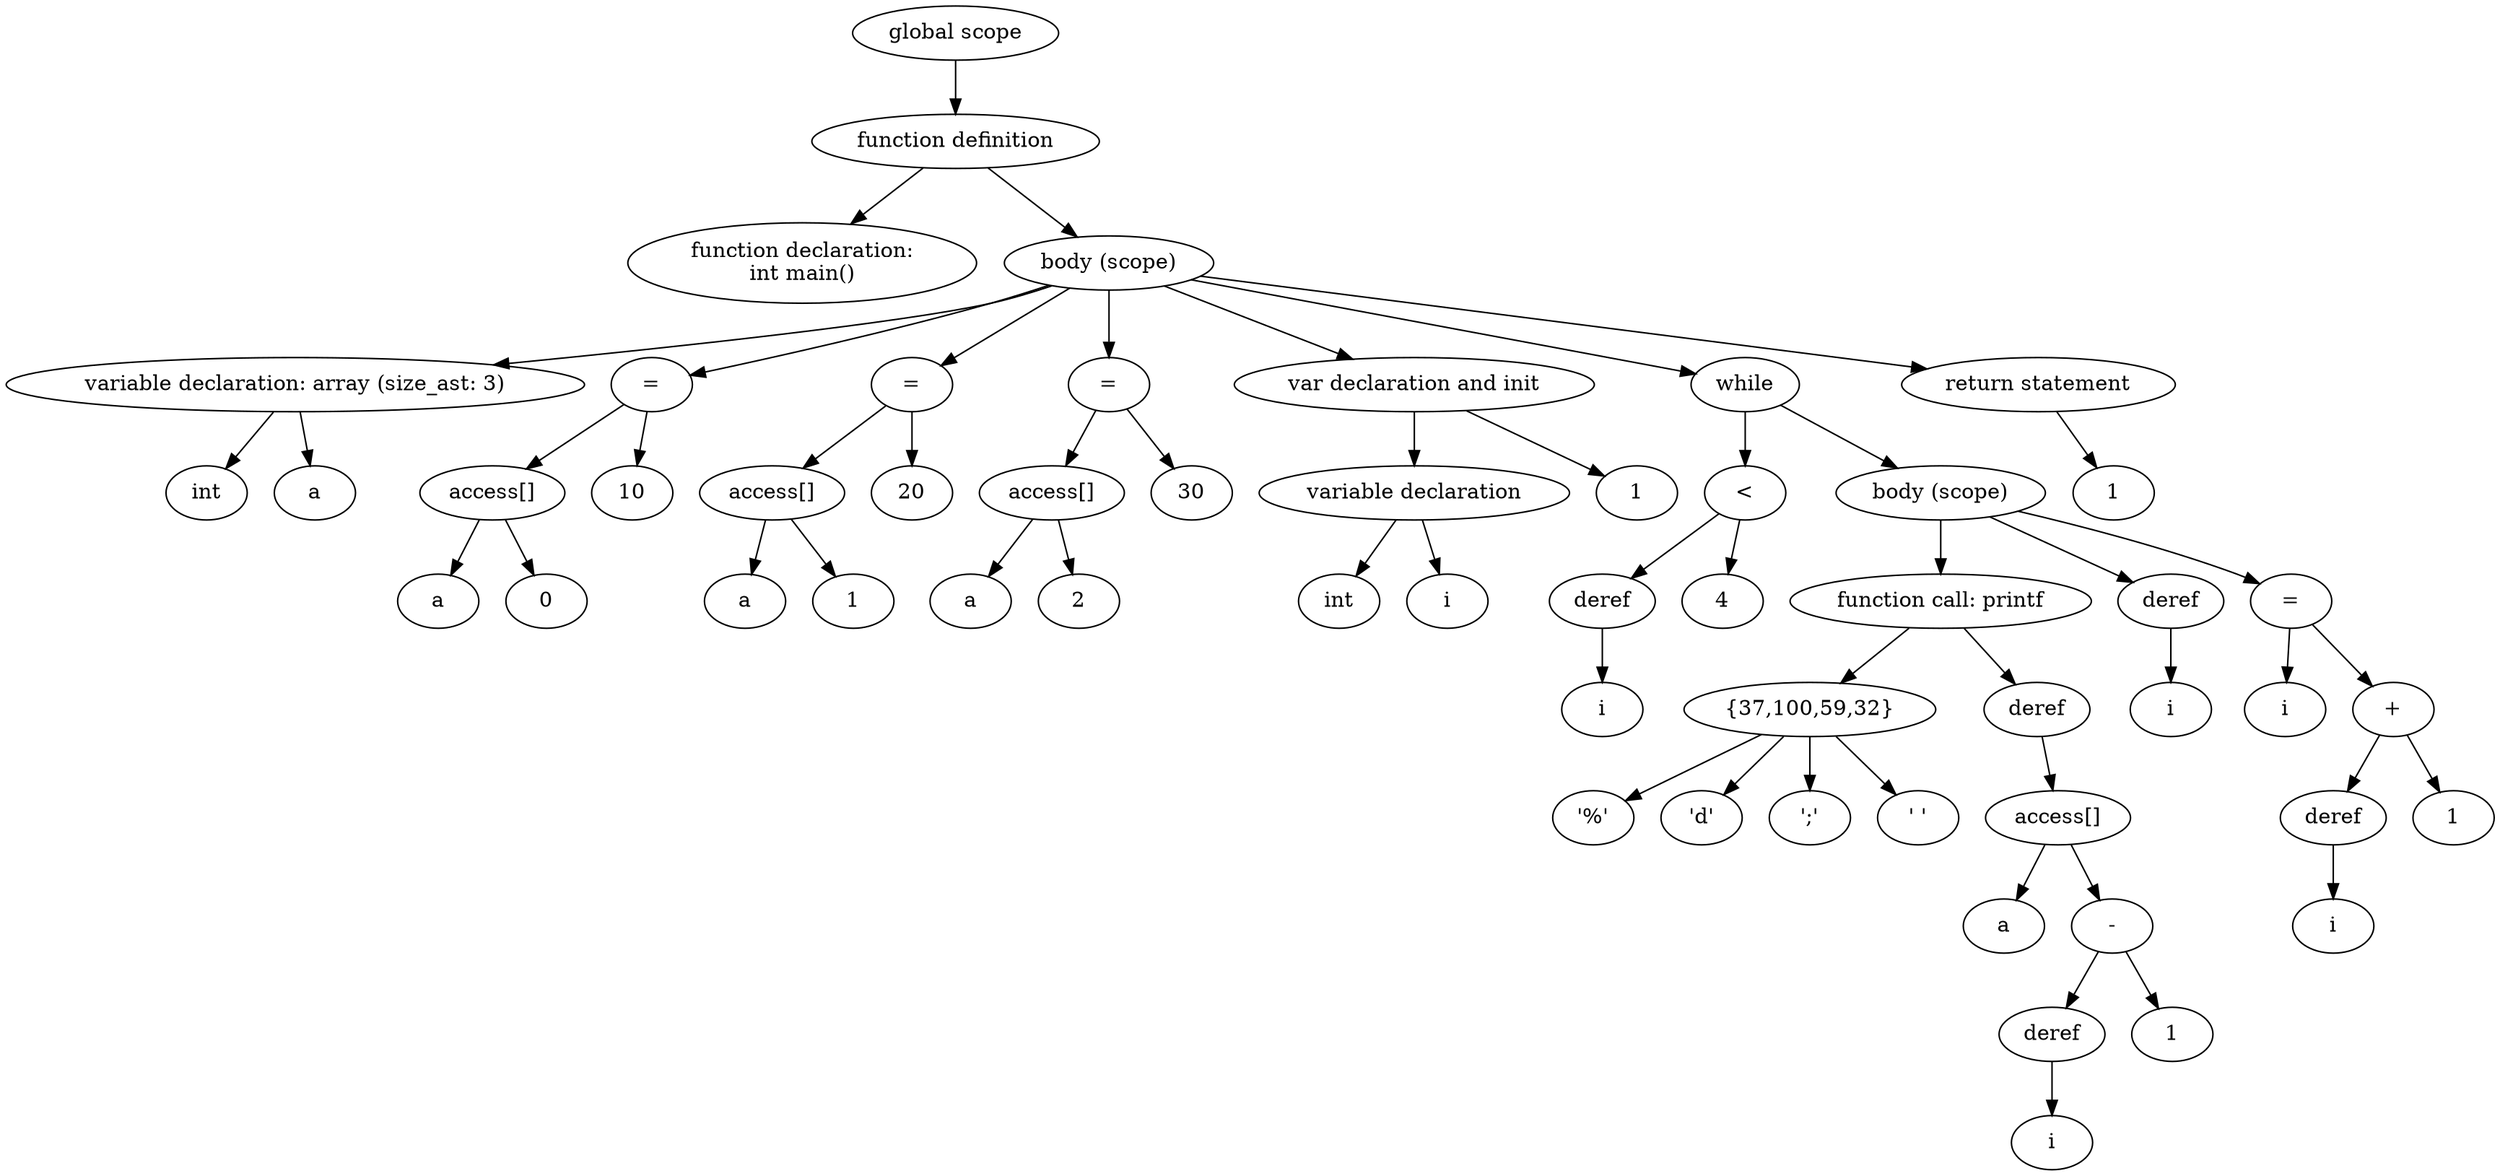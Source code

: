 digraph "Abstract Syntax Tree" {
	140479999995616 [label="function declaration:
int main()"]
	140479999995040 -> 140479999995616
	140479999994176 [label=int]
	140479999993840 -> 140479999994176
	140479999994464 [label=a]
	140479999993840 -> 140479999994464
	140479999993840 [label="variable declaration: array (size_ast: 3)"]
	140479999992832 -> 140479999993840
	140479999994608 [label=a]
	140479999993600 -> 140479999994608
	140479999994320 [label=0]
	140479999993600 -> 140479999994320
	140479999993600 [label="access[]"]
	140479999994272 -> 140479999993600
	140479999992496 [label=10]
	140479999994272 -> 140479999992496
	140479999994272 [label="="]
	140479999992832 -> 140479999994272
	140479999994704 [label=a]
	140480000054272 -> 140479999994704
	140479999995856 [label=1]
	140480000054272 -> 140479999995856
	140480000054272 [label="access[]"]
	140480000053504 -> 140480000054272
	140480000053312 [label=20]
	140480000053504 -> 140480000053312
	140480000053504 [label="="]
	140479999992832 -> 140480000053504
	140479999992976 [label=a]
	140480000053984 -> 140479999992976
	140480000054320 [label=2]
	140480000053984 -> 140480000054320
	140480000053984 [label="access[]"]
	140480000054176 -> 140480000053984
	140480000053696 [label=30]
	140480000054176 -> 140480000053696
	140480000054176 [label="="]
	140479999992832 -> 140480000054176
	140480000054368 [label=int]
	140480000055376 -> 140480000054368
	140480000054848 [label=i]
	140480000055376 -> 140480000054848
	140480000055376 [label="variable declaration"]
	140480000053792 -> 140480000055376
	140480000053840 [label=1]
	140480000053792 -> 140480000053840
	140480000053792 [label="var declaration and init"]
	140479999992832 -> 140480000053792
	140480000054800 [label=i]
	140480000056096 -> 140480000054800
	140480000056096 [label=deref]
	140480000054080 -> 140480000056096
	140480000056864 [label=4]
	140480000054080 -> 140480000056864
	140480000054080 [label="<"]
	140480000054032 -> 140480000054080
	140480000055136 [label="'%'"]
	140480000055280 -> 140480000055136
	140480000055808 [label="'d'"]
	140480000055280 -> 140480000055808
	140480000055904 [label="';'"]
	140480000055280 -> 140480000055904
	140480000055664 [label="' '"]
	140480000055280 -> 140480000055664
	140480000055280 [label="{37,100,59,32}"]
	140480000056336 -> 140480000055280
	140480000056192 [label=a]
	140480000057104 -> 140480000056192
	140480000056528 [label=i]
	140480000057008 -> 140480000056528
	140480000057008 [label=deref]
	140480000056720 -> 140480000057008
	140480000056576 [label=1]
	140480000056720 -> 140480000056576
	140480000056720 [label="-"]
	140480000057104 -> 140480000056720
	140480000057104 [label="access[]"]
	140480000055568 -> 140480000057104
	140480000055568 [label=deref]
	140480000056336 -> 140480000055568
	140480000056336 [label="function call: printf"]
	140480000053888 -> 140480000056336
	140480000055712 [label=i]
	140480000056912 -> 140480000055712
	140480000056912 [label=deref]
	140480000053888 -> 140480000056912
	140480000057200 [label=i]
	140480000094704 -> 140480000057200
	140480000094320 [label=i]
	140480000094416 -> 140480000094320
	140480000094416 [label=deref]
	140480000094608 -> 140480000094416
	140480000094512 [label=1]
	140480000094608 -> 140480000094512
	140480000094608 [label="+"]
	140480000094704 -> 140480000094608
	140480000094704 [label="="]
	140480000053888 -> 140480000094704
	140480000053888 [label="body (scope)"]
	140480000054032 -> 140480000053888
	140480000054032 [label=while]
	140479999992832 -> 140480000054032
	140480000094272 [label=1]
	140480000094848 -> 140480000094272
	140480000094848 [label="return statement"]
	140479999992832 -> 140480000094848
	140479999992832 [label="body (scope)"]
	140479999995040 -> 140479999992832
	140479999995040 [label="function definition"]
	140479999993792 -> 140479999995040
	140479999993792 [label="global scope"]
}
